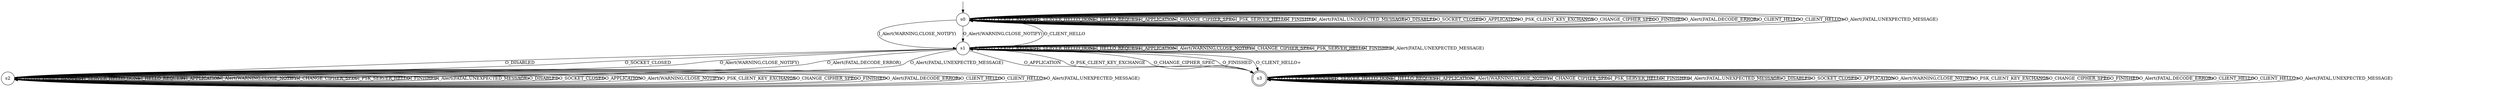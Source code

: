 digraph g {

	s0 [shape="circle" label="s0"];
	s1 [shape="circle" label="s1"];
	s2 [shape="circle" label="s2"];
	s3 [shape="doublecircle" label="s3"];
	s0 -> s0 [label="I_HELLO_VERIFY_REQUEST"];
	s0 -> s0 [label="I_SERVER_HELLO_DONE"];
	s0 -> s0 [label="I_HELLO_REQUEST"];
	s0 -> s0 [label="I_APPLICATION"];
	s0 -> s1 [label="I_Alert(WARNING,CLOSE_NOTIFY)"];
	s0 -> s0 [label="I_CHANGE_CIPHER_SPEC"];
	s0 -> s0 [label="I_PSK_SERVER_HELLO"];
	s0 -> s0 [label="I_FINISHED"];
	s0 -> s0 [label="I_Alert(FATAL,UNEXPECTED_MESSAGE)"];
	s0 -> s0 [label="O_DISABLED"];
	s0 -> s0 [label="O_SOCKET_CLOSED"];
	s0 -> s0 [label="O_APPLICATION"];
	s0 -> s1 [label="O_Alert(WARNING,CLOSE_NOTIFY)"];
	s0 -> s0 [label="O_PSK_CLIENT_KEY_EXCHANGE"];
	s0 -> s0 [label="O_CHANGE_CIPHER_SPEC"];
	s0 -> s0 [label="O_FINISHED"];
	s0 -> s0 [label="O_Alert(FATAL,DECODE_ERROR)"];
	s0 -> s0 [label="O_CLIENT_HELLO"];
	s0 -> s0 [label="O_CLIENT_HELLO+"];
	s0 -> s0 [label="O_Alert(FATAL,UNEXPECTED_MESSAGE)"];
	s1 -> s1 [label="I_HELLO_VERIFY_REQUEST"];
	s1 -> s1 [label="I_SERVER_HELLO_DONE"];
	s1 -> s1 [label="I_HELLO_REQUEST"];
	s1 -> s1 [label="I_APPLICATION"];
	s1 -> s1 [label="I_Alert(WARNING,CLOSE_NOTIFY)"];
	s1 -> s1 [label="I_CHANGE_CIPHER_SPEC"];
	s1 -> s1 [label="I_PSK_SERVER_HELLO"];
	s1 -> s1 [label="I_FINISHED"];
	s1 -> s1 [label="I_Alert(FATAL,UNEXPECTED_MESSAGE)"];
	s1 -> s2 [label="O_DISABLED"];
	s1 -> s2 [label="O_SOCKET_CLOSED"];
	s1 -> s3 [label="O_APPLICATION"];
	s1 -> s2 [label="O_Alert(WARNING,CLOSE_NOTIFY)"];
	s1 -> s3 [label="O_PSK_CLIENT_KEY_EXCHANGE"];
	s1 -> s3 [label="O_CHANGE_CIPHER_SPEC"];
	s1 -> s3 [label="O_FINISHED"];
	s1 -> s2 [label="O_Alert(FATAL,DECODE_ERROR)"];
	s1 -> s0 [label="O_CLIENT_HELLO"];
	s1 -> s3 [label="O_CLIENT_HELLO+"];
	s1 -> s2 [label="O_Alert(FATAL,UNEXPECTED_MESSAGE)"];
	s2 -> s2 [label="I_HELLO_VERIFY_REQUEST"];
	s2 -> s2 [label="I_SERVER_HELLO_DONE"];
	s2 -> s2 [label="I_HELLO_REQUEST"];
	s2 -> s2 [label="I_APPLICATION"];
	s2 -> s2 [label="I_Alert(WARNING,CLOSE_NOTIFY)"];
	s2 -> s2 [label="I_CHANGE_CIPHER_SPEC"];
	s2 -> s2 [label="I_PSK_SERVER_HELLO"];
	s2 -> s2 [label="I_FINISHED"];
	s2 -> s2 [label="I_Alert(FATAL,UNEXPECTED_MESSAGE)"];
	s2 -> s2 [label="O_DISABLED"];
	s2 -> s2 [label="O_SOCKET_CLOSED"];
	s2 -> s2 [label="O_APPLICATION"];
	s2 -> s2 [label="O_Alert(WARNING,CLOSE_NOTIFY)"];
	s2 -> s2 [label="O_PSK_CLIENT_KEY_EXCHANGE"];
	s2 -> s2 [label="O_CHANGE_CIPHER_SPEC"];
	s2 -> s2 [label="O_FINISHED"];
	s2 -> s2 [label="O_Alert(FATAL,DECODE_ERROR)"];
	s2 -> s2 [label="O_CLIENT_HELLO"];
	s2 -> s2 [label="O_CLIENT_HELLO+"];
	s2 -> s2 [label="O_Alert(FATAL,UNEXPECTED_MESSAGE)"];
	s3 -> s3 [label="I_HELLO_VERIFY_REQUEST"];
	s3 -> s3 [label="I_SERVER_HELLO_DONE"];
	s3 -> s3 [label="I_HELLO_REQUEST"];
	s3 -> s3 [label="I_APPLICATION"];
	s3 -> s3 [label="I_Alert(WARNING,CLOSE_NOTIFY)"];
	s3 -> s3 [label="I_CHANGE_CIPHER_SPEC"];
	s3 -> s3 [label="I_PSK_SERVER_HELLO"];
	s3 -> s3 [label="I_FINISHED"];
	s3 -> s3 [label="I_Alert(FATAL,UNEXPECTED_MESSAGE)"];
	s3 -> s3 [label="O_DISABLED"];
	s3 -> s3 [label="O_SOCKET_CLOSED"];
	s3 -> s3 [label="O_APPLICATION"];
	s3 -> s3 [label="O_Alert(WARNING,CLOSE_NOTIFY)"];
	s3 -> s3 [label="O_PSK_CLIENT_KEY_EXCHANGE"];
	s3 -> s3 [label="O_CHANGE_CIPHER_SPEC"];
	s3 -> s3 [label="O_FINISHED"];
	s3 -> s3 [label="O_Alert(FATAL,DECODE_ERROR)"];
	s3 -> s3 [label="O_CLIENT_HELLO"];
	s3 -> s3 [label="O_CLIENT_HELLO+"];
	s3 -> s3 [label="O_Alert(FATAL,UNEXPECTED_MESSAGE)"];

__start0 [label="" shape="none" width="0" height="0"];
__start0 -> s0;

}
